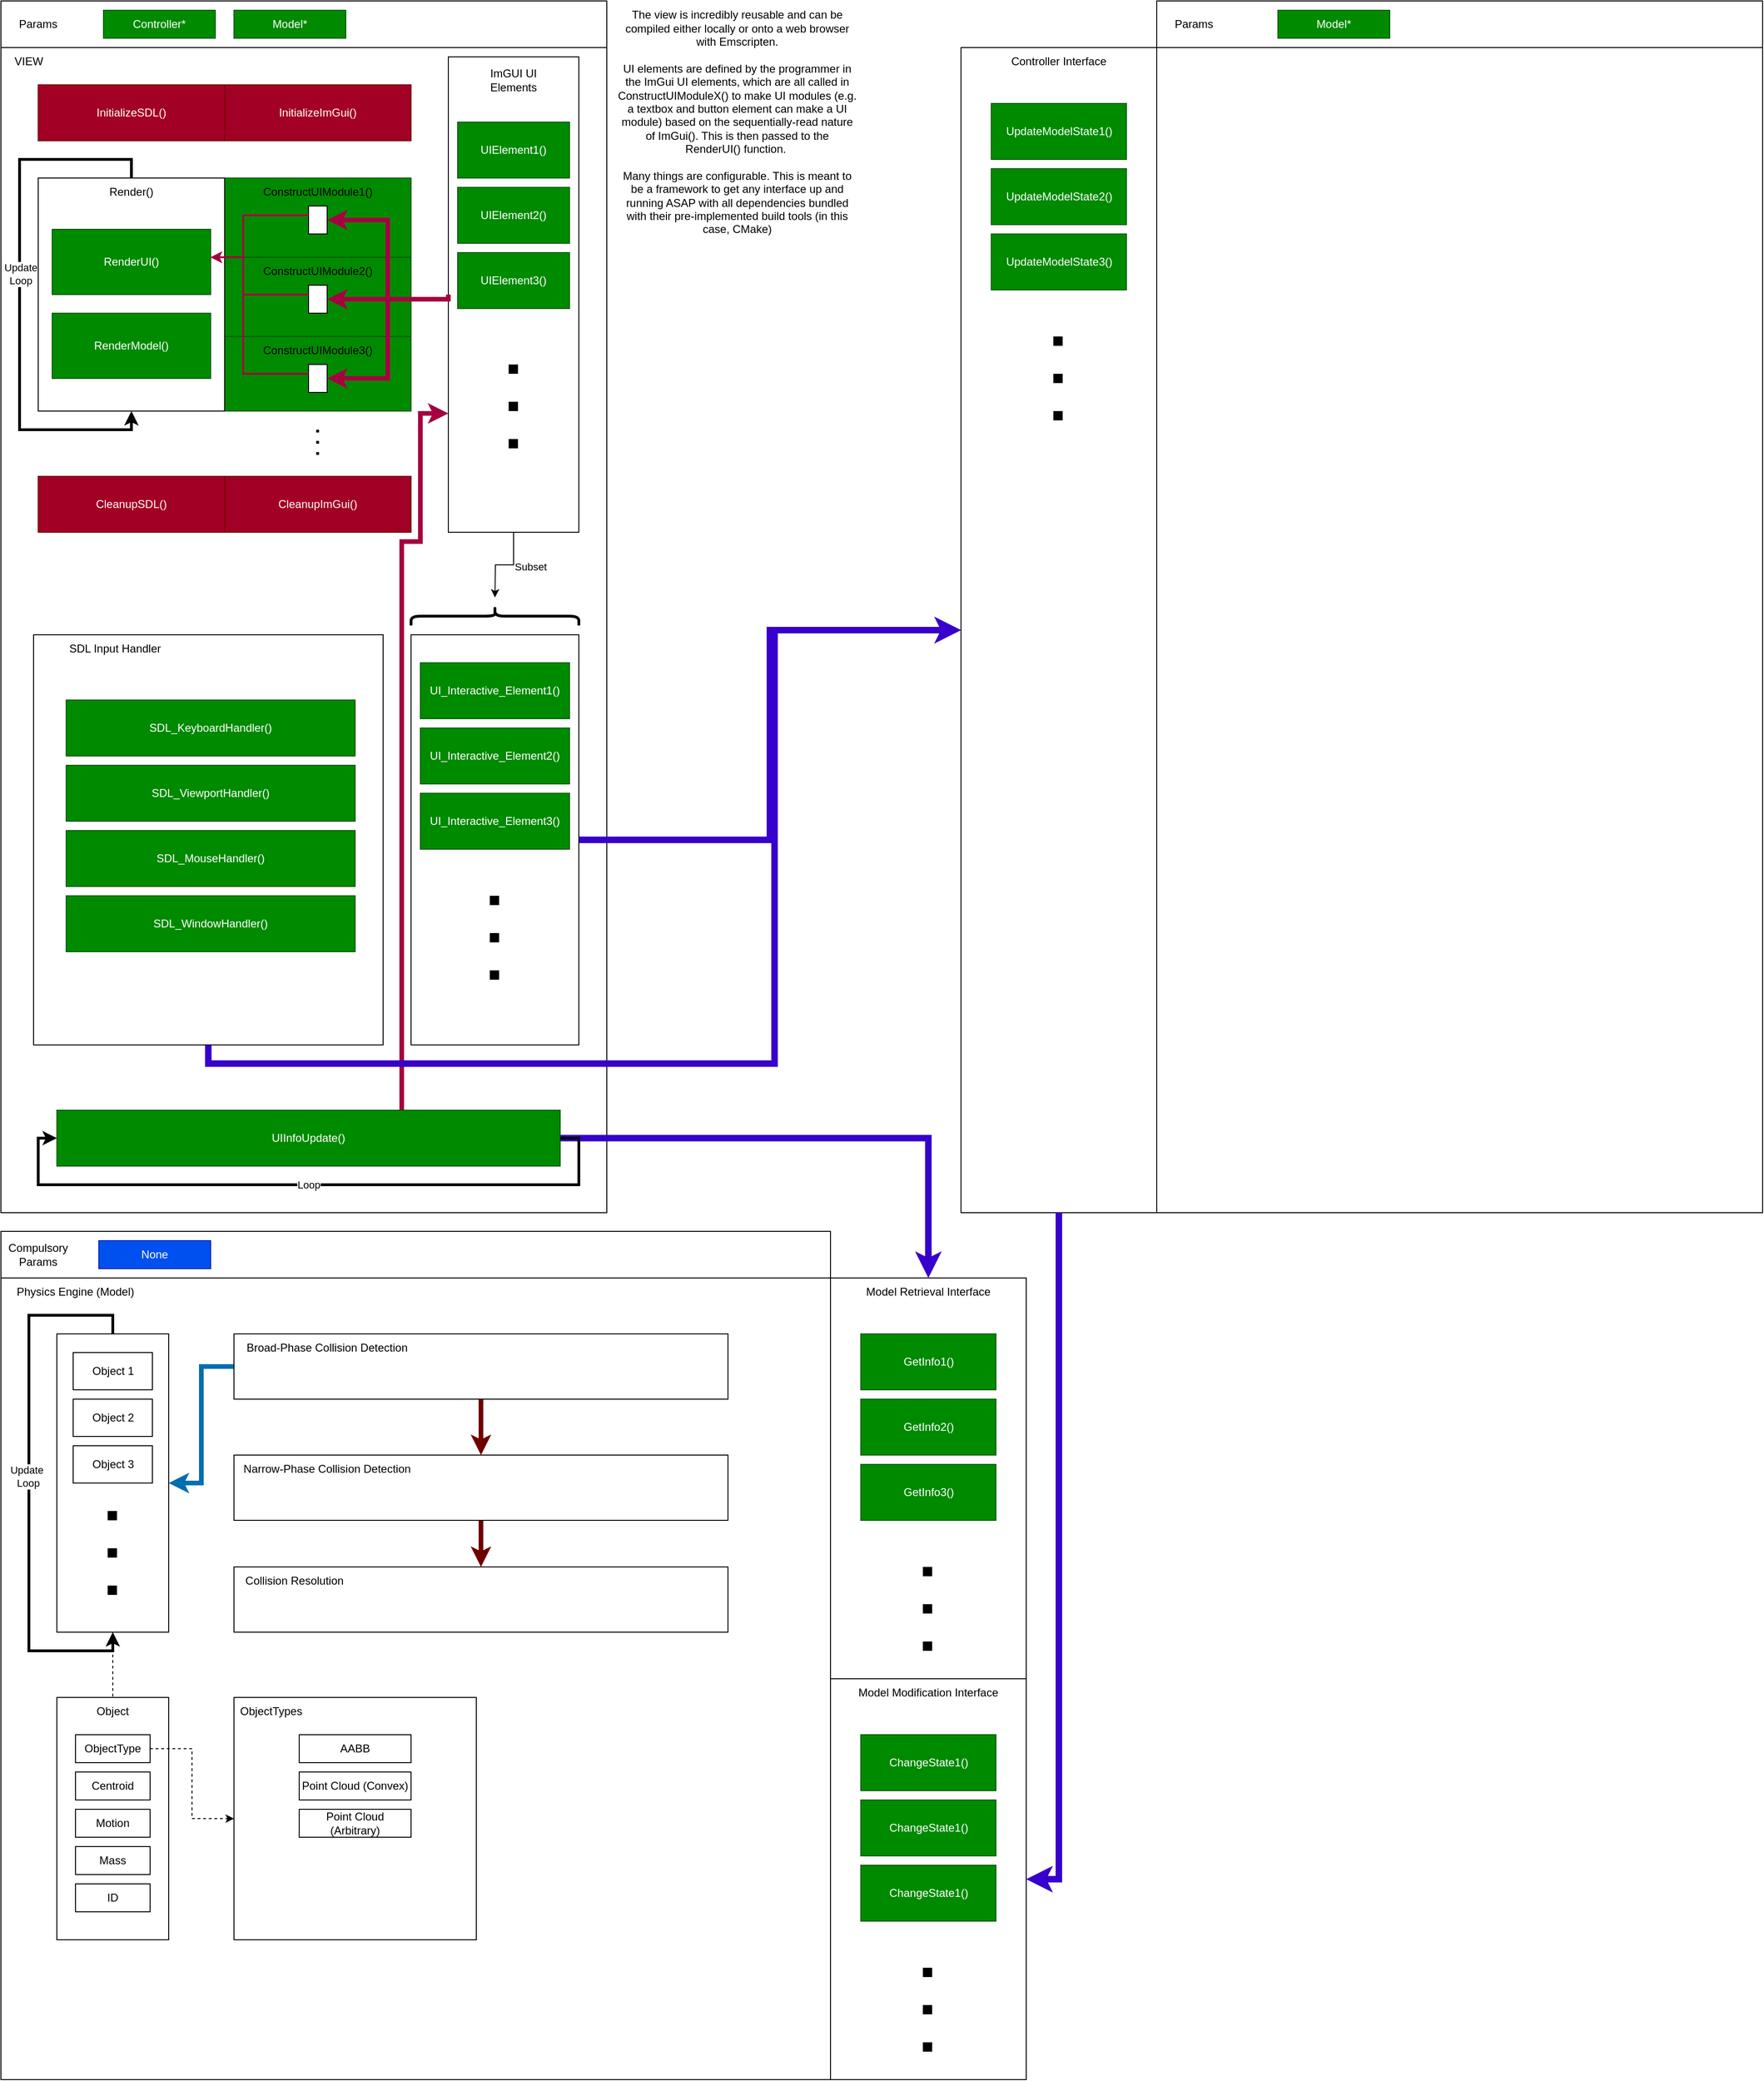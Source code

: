<mxfile version="22.1.2" type="device">
  <diagram name="Page-1" id="G8i8LE4mS__vQXn5z2gx">
    <mxGraphModel dx="2607" dy="1587" grid="1" gridSize="10" guides="1" tooltips="1" connect="1" arrows="1" fold="1" page="1" pageScale="1" pageWidth="4681" pageHeight="3300" math="0" shadow="0">
      <root>
        <mxCell id="0" />
        <mxCell id="1" parent="0" />
        <mxCell id="o1G3f_ZrXJ-Z2UeKWCLR-1" value="" style="rounded=0;whiteSpace=wrap;html=1;" parent="1" vertex="1">
          <mxGeometry y="50" width="650" height="1250" as="geometry" />
        </mxCell>
        <mxCell id="o1G3f_ZrXJ-Z2UeKWCLR-2" value="VIEW" style="text;html=1;strokeColor=none;fillColor=none;align=center;verticalAlign=middle;whiteSpace=wrap;rounded=0;" parent="1" vertex="1">
          <mxGeometry y="50" width="60" height="30" as="geometry" />
        </mxCell>
        <mxCell id="o1G3f_ZrXJ-Z2UeKWCLR-20" value="CleanupSDL()" style="rounded=0;whiteSpace=wrap;html=1;fillColor=#a20025;fontColor=#ffffff;strokeColor=#6F0000;" parent="1" vertex="1">
          <mxGeometry x="40" y="510" width="200" height="60" as="geometry" />
        </mxCell>
        <mxCell id="o1G3f_ZrXJ-Z2UeKWCLR-21" value="CleanupImGui()" style="rounded=0;whiteSpace=wrap;html=1;fillColor=#a20025;fontColor=#ffffff;strokeColor=#6F0000;" parent="1" vertex="1">
          <mxGeometry x="240" y="510" width="200" height="60" as="geometry" />
        </mxCell>
        <mxCell id="o1G3f_ZrXJ-Z2UeKWCLR-10" value="" style="rounded=0;whiteSpace=wrap;html=1;" parent="1" vertex="1">
          <mxGeometry width="650" height="50" as="geometry" />
        </mxCell>
        <mxCell id="o1G3f_ZrXJ-Z2UeKWCLR-11" value="Params" style="text;html=1;strokeColor=none;fillColor=none;align=center;verticalAlign=middle;whiteSpace=wrap;rounded=0;" parent="1" vertex="1">
          <mxGeometry width="80" height="50" as="geometry" />
        </mxCell>
        <mxCell id="o1G3f_ZrXJ-Z2UeKWCLR-13" value="Controller*" style="rounded=0;whiteSpace=wrap;html=1;fillColor=#008a00;fontColor=#ffffff;strokeColor=#005700;" parent="1" vertex="1">
          <mxGeometry x="110" y="10" width="120" height="30" as="geometry" />
        </mxCell>
        <mxCell id="o1G3f_ZrXJ-Z2UeKWCLR-19" value="Model*" style="rounded=0;whiteSpace=wrap;html=1;fillColor=#008a00;fontColor=#ffffff;strokeColor=#005700;" parent="1" vertex="1">
          <mxGeometry x="250" y="10" width="120" height="30" as="geometry" />
        </mxCell>
        <mxCell id="o1G3f_ZrXJ-Z2UeKWCLR-25" value="" style="rounded=0;whiteSpace=wrap;html=1;fillColor=#008a00;fontColor=#ffffff;strokeColor=#005700;" parent="1" vertex="1">
          <mxGeometry x="240" y="190" width="200" height="90" as="geometry" />
        </mxCell>
        <mxCell id="o1G3f_ZrXJ-Z2UeKWCLR-27" value="ConstructUIModule1()" style="text;html=1;strokeColor=none;fillColor=none;align=center;verticalAlign=middle;whiteSpace=wrap;rounded=0;" parent="1" vertex="1">
          <mxGeometry x="240" y="190" width="200" height="30" as="geometry" />
        </mxCell>
        <mxCell id="o1G3f_ZrXJ-Z2UeKWCLR-29" value="" style="rounded=0;whiteSpace=wrap;html=1;" parent="1" vertex="1">
          <mxGeometry x="480" y="60" width="140" height="510" as="geometry" />
        </mxCell>
        <mxCell id="o1G3f_ZrXJ-Z2UeKWCLR-30" value="UIElement1()" style="rounded=0;whiteSpace=wrap;html=1;fillColor=#008a00;fontColor=#ffffff;strokeColor=#005700;" parent="1" vertex="1">
          <mxGeometry x="490" y="130" width="120" height="60" as="geometry" />
        </mxCell>
        <mxCell id="o1G3f_ZrXJ-Z2UeKWCLR-31" value="UIElement2()" style="rounded=0;whiteSpace=wrap;html=1;fillColor=#008a00;fontColor=#ffffff;strokeColor=#005700;" parent="1" vertex="1">
          <mxGeometry x="490" y="200" width="120" height="60" as="geometry" />
        </mxCell>
        <mxCell id="o1G3f_ZrXJ-Z2UeKWCLR-32" value="UIElement3()" style="rounded=0;whiteSpace=wrap;html=1;fillColor=#008a00;fontColor=#ffffff;strokeColor=#005700;" parent="1" vertex="1">
          <mxGeometry x="490" y="270" width="120" height="60" as="geometry" />
        </mxCell>
        <mxCell id="o1G3f_ZrXJ-Z2UeKWCLR-33" value="" style="endArrow=none;dashed=1;html=1;dashPattern=1 3;strokeWidth=10;rounded=0;" parent="1" edge="1">
          <mxGeometry width="50" height="50" relative="1" as="geometry">
            <mxPoint x="549.71" y="390" as="sourcePoint" />
            <mxPoint x="549.71" y="490" as="targetPoint" />
          </mxGeometry>
        </mxCell>
        <mxCell id="o1G3f_ZrXJ-Z2UeKWCLR-34" value="" style="rounded=0;whiteSpace=wrap;html=1;" parent="1" vertex="1">
          <mxGeometry x="330" y="220" width="20" height="30" as="geometry" />
        </mxCell>
        <mxCell id="o1G3f_ZrXJ-Z2UeKWCLR-37" value="ImGUI UI Elements" style="text;html=1;strokeColor=none;fillColor=none;align=center;verticalAlign=middle;whiteSpace=wrap;rounded=0;" parent="1" vertex="1">
          <mxGeometry x="520" y="70" width="60" height="30" as="geometry" />
        </mxCell>
        <mxCell id="o1G3f_ZrXJ-Z2UeKWCLR-41" value="The view is incredibly reusable and can be compiled either locally or onto a web browser with Emscripten. &lt;br&gt;&lt;br&gt;UI elements are defined by the programmer in the ImGui UI elements, which are all called in ConstructUIModuleX() to make UI modules (e.g. a textbox and button element can make a UI module) based on the sequentially-read nature of ImGui(). This is then passed to the RenderUI() function.&amp;nbsp;&lt;br&gt;&lt;br&gt;Many things are configurable. This is meant to be a framework to get any interface up and running ASAP with all dependencies bundled with their pre-implemented build tools (in this case, CMake)" style="text;html=1;strokeColor=none;fillColor=none;align=center;verticalAlign=middle;whiteSpace=wrap;rounded=0;" parent="1" vertex="1">
          <mxGeometry x="660" width="260" height="260" as="geometry" />
        </mxCell>
        <mxCell id="o1G3f_ZrXJ-Z2UeKWCLR-45" value="" style="rounded=0;whiteSpace=wrap;html=1;fillColor=#008a00;fontColor=#ffffff;strokeColor=#005700;" parent="1" vertex="1">
          <mxGeometry x="240" y="275" width="200" height="85" as="geometry" />
        </mxCell>
        <mxCell id="o1G3f_ZrXJ-Z2UeKWCLR-46" value="ConstructUIModule2()" style="text;html=1;strokeColor=none;fillColor=none;align=center;verticalAlign=middle;whiteSpace=wrap;rounded=0;" parent="1" vertex="1">
          <mxGeometry x="240" y="275" width="200" height="30" as="geometry" />
        </mxCell>
        <mxCell id="o1G3f_ZrXJ-Z2UeKWCLR-47" value="" style="rounded=0;whiteSpace=wrap;html=1;" parent="1" vertex="1">
          <mxGeometry x="330" y="305" width="20" height="30" as="geometry" />
        </mxCell>
        <mxCell id="o1G3f_ZrXJ-Z2UeKWCLR-48" value="" style="rounded=0;whiteSpace=wrap;html=1;fillColor=#008a00;fontColor=#ffffff;strokeColor=#005700;" parent="1" vertex="1">
          <mxGeometry x="240" y="360" width="200" height="80" as="geometry" />
        </mxCell>
        <mxCell id="o1G3f_ZrXJ-Z2UeKWCLR-49" value="ConstructUIModule3()" style="text;html=1;strokeColor=none;fillColor=none;align=center;verticalAlign=middle;whiteSpace=wrap;rounded=0;" parent="1" vertex="1">
          <mxGeometry x="240" y="360" width="200" height="30" as="geometry" />
        </mxCell>
        <mxCell id="o1G3f_ZrXJ-Z2UeKWCLR-50" value="" style="rounded=0;whiteSpace=wrap;html=1;" parent="1" vertex="1">
          <mxGeometry x="330" y="390" width="20" height="30" as="geometry" />
        </mxCell>
        <mxCell id="o1G3f_ZrXJ-Z2UeKWCLR-51" value="" style="endArrow=none;dashed=1;html=1;dashPattern=1 3;strokeWidth=3;rounded=0;" parent="1" edge="1">
          <mxGeometry width="50" height="50" relative="1" as="geometry">
            <mxPoint x="339.76" y="460" as="sourcePoint" />
            <mxPoint x="339.76" y="490" as="targetPoint" />
          </mxGeometry>
        </mxCell>
        <mxCell id="o1G3f_ZrXJ-Z2UeKWCLR-58" style="edgeStyle=orthogonalEdgeStyle;rounded=0;orthogonalLoop=1;jettySize=auto;html=1;exitX=0;exitY=0.5;exitDx=0;exitDy=0;entryX=1;entryY=0.5;entryDx=0;entryDy=0;fillColor=#d80073;strokeColor=#A50040;strokeWidth=5;" parent="1" source="o1G3f_ZrXJ-Z2UeKWCLR-29" target="o1G3f_ZrXJ-Z2UeKWCLR-47" edge="1">
          <mxGeometry relative="1" as="geometry">
            <Array as="points">
              <mxPoint x="480" y="320" />
            </Array>
          </mxGeometry>
        </mxCell>
        <mxCell id="o1G3f_ZrXJ-Z2UeKWCLR-59" style="edgeStyle=orthogonalEdgeStyle;rounded=0;orthogonalLoop=1;jettySize=auto;html=1;entryX=1;entryY=0.5;entryDx=0;entryDy=0;fillColor=#d80073;strokeColor=#A50040;strokeWidth=5;" parent="1" target="o1G3f_ZrXJ-Z2UeKWCLR-50" edge="1">
          <mxGeometry relative="1" as="geometry">
            <mxPoint x="480" y="320" as="sourcePoint" />
            <Array as="points">
              <mxPoint x="480" y="320" />
              <mxPoint x="415" y="320" />
              <mxPoint x="415" y="405" />
            </Array>
          </mxGeometry>
        </mxCell>
        <mxCell id="o1G3f_ZrXJ-Z2UeKWCLR-57" style="edgeStyle=orthogonalEdgeStyle;rounded=0;orthogonalLoop=1;jettySize=auto;html=1;entryX=1;entryY=0.5;entryDx=0;entryDy=0;fillColor=#d80073;strokeColor=#A50040;strokeWidth=5;" parent="1" target="o1G3f_ZrXJ-Z2UeKWCLR-34" edge="1">
          <mxGeometry relative="1" as="geometry">
            <mxPoint x="480" y="320" as="sourcePoint" />
            <Array as="points">
              <mxPoint x="480" y="320" />
              <mxPoint x="415" y="320" />
              <mxPoint x="415" y="235" />
            </Array>
          </mxGeometry>
        </mxCell>
        <mxCell id="o1G3f_ZrXJ-Z2UeKWCLR-6" value="InitializeSDL()" style="rounded=0;whiteSpace=wrap;html=1;fillColor=#a20025;fontColor=#ffffff;strokeColor=#6F0000;" parent="1" vertex="1">
          <mxGeometry x="40" y="90" width="200" height="60" as="geometry" />
        </mxCell>
        <mxCell id="o1G3f_ZrXJ-Z2UeKWCLR-8" value="InitializeImGui()" style="rounded=0;whiteSpace=wrap;html=1;fillColor=#a20025;fontColor=#ffffff;strokeColor=#6F0000;" parent="1" vertex="1">
          <mxGeometry x="240" y="90" width="200" height="60" as="geometry" />
        </mxCell>
        <mxCell id="o1G3f_ZrXJ-Z2UeKWCLR-3" value="" style="rounded=0;whiteSpace=wrap;html=1;" parent="1" vertex="1">
          <mxGeometry x="40" y="190" width="200" height="250" as="geometry" />
        </mxCell>
        <mxCell id="o1G3f_ZrXJ-Z2UeKWCLR-4" value="RenderUI()" style="rounded=0;whiteSpace=wrap;html=1;fillColor=#008a00;fontColor=#ffffff;strokeColor=#005700;" parent="1" vertex="1">
          <mxGeometry x="55" y="245" width="170" height="70" as="geometry" />
        </mxCell>
        <mxCell id="o1G3f_ZrXJ-Z2UeKWCLR-136" style="edgeStyle=orthogonalEdgeStyle;rounded=0;orthogonalLoop=1;jettySize=auto;html=1;exitX=0.5;exitY=0;exitDx=0;exitDy=0;entryX=0.5;entryY=1;entryDx=0;entryDy=0;strokeWidth=3;" parent="1" source="o1G3f_ZrXJ-Z2UeKWCLR-5" target="o1G3f_ZrXJ-Z2UeKWCLR-3" edge="1">
          <mxGeometry relative="1" as="geometry">
            <Array as="points">
              <mxPoint x="140" y="170" />
              <mxPoint x="20" y="170" />
              <mxPoint x="20" y="460" />
              <mxPoint x="140" y="460" />
            </Array>
          </mxGeometry>
        </mxCell>
        <mxCell id="o1G3f_ZrXJ-Z2UeKWCLR-137" value="Update&lt;br&gt;Loop" style="edgeLabel;html=1;align=center;verticalAlign=middle;resizable=0;points=[];" parent="o1G3f_ZrXJ-Z2UeKWCLR-136" vertex="1" connectable="0">
          <mxGeometry x="-0.078" y="1" relative="1" as="geometry">
            <mxPoint as="offset" />
          </mxGeometry>
        </mxCell>
        <mxCell id="o1G3f_ZrXJ-Z2UeKWCLR-5" value="Render()" style="text;html=1;strokeColor=none;fillColor=none;align=center;verticalAlign=middle;whiteSpace=wrap;rounded=0;" parent="1" vertex="1">
          <mxGeometry x="125" y="190" width="30" height="30" as="geometry" />
        </mxCell>
        <mxCell id="o1G3f_ZrXJ-Z2UeKWCLR-9" value="RenderModel()" style="rounded=0;whiteSpace=wrap;html=1;fillColor=#008a00;fontColor=#ffffff;strokeColor=#005700;" parent="1" vertex="1">
          <mxGeometry x="55" y="335" width="170" height="70" as="geometry" />
        </mxCell>
        <mxCell id="o1G3f_ZrXJ-Z2UeKWCLR-88" style="edgeStyle=orthogonalEdgeStyle;rounded=0;orthogonalLoop=1;jettySize=auto;html=1;exitX=1;exitY=0.5;exitDx=0;exitDy=0;entryX=0;entryY=0.5;entryDx=0;entryDy=0;strokeWidth=7;fillColor=#6a00ff;strokeColor=#3700CC;" parent="1" source="o1G3f_ZrXJ-Z2UeKWCLR-68" target="o1G3f_ZrXJ-Z2UeKWCLR-85" edge="1">
          <mxGeometry relative="1" as="geometry" />
        </mxCell>
        <mxCell id="o1G3f_ZrXJ-Z2UeKWCLR-68" value="" style="rounded=0;whiteSpace=wrap;html=1;" parent="1" vertex="1">
          <mxGeometry x="440" y="680" width="180" height="440" as="geometry" />
        </mxCell>
        <mxCell id="o1G3f_ZrXJ-Z2UeKWCLR-72" value="" style="group" parent="1" vertex="1" connectable="0">
          <mxGeometry x="440" y="640" width="180" height="30" as="geometry" />
        </mxCell>
        <mxCell id="o1G3f_ZrXJ-Z2UeKWCLR-69" value="" style="shape=curlyBracket;whiteSpace=wrap;html=1;rounded=1;labelPosition=left;verticalLabelPosition=middle;align=right;verticalAlign=middle;direction=south;strokeWidth=3;" parent="o1G3f_ZrXJ-Z2UeKWCLR-72" vertex="1">
          <mxGeometry y="10" width="180" height="20" as="geometry" />
        </mxCell>
        <mxCell id="o1G3f_ZrXJ-Z2UeKWCLR-71" style="edgeStyle=orthogonalEdgeStyle;rounded=0;orthogonalLoop=1;jettySize=auto;html=1;exitX=0.5;exitY=1;exitDx=0;exitDy=0;" parent="o1G3f_ZrXJ-Z2UeKWCLR-72" source="o1G3f_ZrXJ-Z2UeKWCLR-29" edge="1">
          <mxGeometry relative="1" as="geometry">
            <mxPoint x="90" as="targetPoint" />
          </mxGeometry>
        </mxCell>
        <mxCell id="o1G3f_ZrXJ-Z2UeKWCLR-75" value="Subset" style="edgeLabel;html=1;align=center;verticalAlign=middle;resizable=0;points=[];" parent="o1G3f_ZrXJ-Z2UeKWCLR-71" vertex="1" connectable="0">
          <mxGeometry x="0.254" y="1" relative="1" as="geometry">
            <mxPoint x="36" as="offset" />
          </mxGeometry>
        </mxCell>
        <mxCell id="o1G3f_ZrXJ-Z2UeKWCLR-76" value="UI_Interactive_Element1()" style="rounded=0;whiteSpace=wrap;html=1;fillColor=#008a00;fontColor=#ffffff;strokeColor=#005700;" parent="1" vertex="1">
          <mxGeometry x="450" y="710" width="160" height="60" as="geometry" />
        </mxCell>
        <mxCell id="o1G3f_ZrXJ-Z2UeKWCLR-79" value="UI_Interactive_Element2()" style="rounded=0;whiteSpace=wrap;html=1;fillColor=#008a00;fontColor=#ffffff;strokeColor=#005700;" parent="1" vertex="1">
          <mxGeometry x="450" y="780" width="160" height="60" as="geometry" />
        </mxCell>
        <mxCell id="o1G3f_ZrXJ-Z2UeKWCLR-80" value="UI_Interactive_Element3()" style="rounded=0;whiteSpace=wrap;html=1;fillColor=#008a00;fontColor=#ffffff;strokeColor=#005700;" parent="1" vertex="1">
          <mxGeometry x="450" y="850" width="160" height="60" as="geometry" />
        </mxCell>
        <mxCell id="o1G3f_ZrXJ-Z2UeKWCLR-81" value="" style="endArrow=none;dashed=1;html=1;dashPattern=1 3;strokeWidth=10;rounded=0;" parent="1" edge="1">
          <mxGeometry width="50" height="50" relative="1" as="geometry">
            <mxPoint x="529.47" y="960" as="sourcePoint" />
            <mxPoint x="529.47" y="1060" as="targetPoint" />
          </mxGeometry>
        </mxCell>
        <mxCell id="o1G3f_ZrXJ-Z2UeKWCLR-83" value="" style="rounded=0;whiteSpace=wrap;html=1;" parent="1" vertex="1">
          <mxGeometry x="1240" y="50" width="650" height="1250" as="geometry" />
        </mxCell>
        <mxCell id="o1G3f_ZrXJ-Z2UeKWCLR-84" value="" style="rounded=0;whiteSpace=wrap;html=1;" parent="1" vertex="1">
          <mxGeometry x="1240" width="650" height="50" as="geometry" />
        </mxCell>
        <mxCell id="o1G3f_ZrXJ-Z2UeKWCLR-87" value="" style="group" parent="1" vertex="1" connectable="0">
          <mxGeometry x="1030" y="50" width="210" height="1250" as="geometry" />
        </mxCell>
        <mxCell id="o1G3f_ZrXJ-Z2UeKWCLR-85" value="" style="rounded=0;whiteSpace=wrap;html=1;" parent="o1G3f_ZrXJ-Z2UeKWCLR-87" vertex="1">
          <mxGeometry width="210" height="1250" as="geometry" />
        </mxCell>
        <mxCell id="o1G3f_ZrXJ-Z2UeKWCLR-86" value="Controller Interface" style="text;html=1;strokeColor=none;fillColor=none;align=center;verticalAlign=middle;whiteSpace=wrap;rounded=0;" parent="o1G3f_ZrXJ-Z2UeKWCLR-87" vertex="1">
          <mxGeometry width="210" height="30" as="geometry" />
        </mxCell>
        <mxCell id="o1G3f_ZrXJ-Z2UeKWCLR-91" value="UpdateModelState1()" style="rounded=0;whiteSpace=wrap;html=1;fillColor=#008a00;fontColor=#ffffff;strokeColor=#005700;" parent="o1G3f_ZrXJ-Z2UeKWCLR-87" vertex="1">
          <mxGeometry x="32.5" y="60" width="145" height="60" as="geometry" />
        </mxCell>
        <mxCell id="o1G3f_ZrXJ-Z2UeKWCLR-98" value="UpdateModelState2()" style="rounded=0;whiteSpace=wrap;html=1;fillColor=#008a00;fontColor=#ffffff;strokeColor=#005700;" parent="o1G3f_ZrXJ-Z2UeKWCLR-87" vertex="1">
          <mxGeometry x="32.5" y="130" width="145" height="60" as="geometry" />
        </mxCell>
        <mxCell id="o1G3f_ZrXJ-Z2UeKWCLR-99" value="UpdateModelState3()" style="rounded=0;whiteSpace=wrap;html=1;fillColor=#008a00;fontColor=#ffffff;strokeColor=#005700;" parent="o1G3f_ZrXJ-Z2UeKWCLR-87" vertex="1">
          <mxGeometry x="32.5" y="200" width="145" height="60" as="geometry" />
        </mxCell>
        <mxCell id="o1G3f_ZrXJ-Z2UeKWCLR-102" value="" style="endArrow=none;dashed=1;html=1;dashPattern=1 3;strokeWidth=10;rounded=0;" parent="o1G3f_ZrXJ-Z2UeKWCLR-87" edge="1">
          <mxGeometry width="50" height="50" relative="1" as="geometry">
            <mxPoint x="104.09" y="310" as="sourcePoint" />
            <mxPoint x="104.09" y="410" as="targetPoint" />
          </mxGeometry>
        </mxCell>
        <mxCell id="o1G3f_ZrXJ-Z2UeKWCLR-89" value="Params" style="text;html=1;strokeColor=none;fillColor=none;align=center;verticalAlign=middle;whiteSpace=wrap;rounded=0;" parent="1" vertex="1">
          <mxGeometry x="1240" width="80" height="50" as="geometry" />
        </mxCell>
        <mxCell id="o1G3f_ZrXJ-Z2UeKWCLR-90" value="Model*" style="rounded=0;whiteSpace=wrap;html=1;fillColor=#008a00;fontColor=#ffffff;strokeColor=#005700;" parent="1" vertex="1">
          <mxGeometry x="1370" y="10" width="120" height="30" as="geometry" />
        </mxCell>
        <mxCell id="o1G3f_ZrXJ-Z2UeKWCLR-103" value="" style="rounded=0;whiteSpace=wrap;html=1;" parent="1" vertex="1">
          <mxGeometry y="1370" width="890" height="860" as="geometry" />
        </mxCell>
        <mxCell id="o1G3f_ZrXJ-Z2UeKWCLR-105" value="" style="rounded=0;whiteSpace=wrap;html=1;" parent="1" vertex="1">
          <mxGeometry y="1320" width="890" height="50" as="geometry" />
        </mxCell>
        <mxCell id="o1G3f_ZrXJ-Z2UeKWCLR-118" value="Physics Engine (Model)" style="text;html=1;strokeColor=none;fillColor=none;align=center;verticalAlign=middle;whiteSpace=wrap;rounded=0;" parent="1" vertex="1">
          <mxGeometry y="1370" width="160" height="30" as="geometry" />
        </mxCell>
        <mxCell id="o1G3f_ZrXJ-Z2UeKWCLR-120" value="Compulsory Params" style="text;html=1;strokeColor=none;fillColor=none;align=center;verticalAlign=middle;whiteSpace=wrap;rounded=0;" parent="1" vertex="1">
          <mxGeometry y="1320" width="80" height="50" as="geometry" />
        </mxCell>
        <mxCell id="o1G3f_ZrXJ-Z2UeKWCLR-121" value="None" style="rounded=0;whiteSpace=wrap;html=1;fillColor=#0050ef;fontColor=#ffffff;strokeColor=#001DBC;" parent="1" vertex="1">
          <mxGeometry x="105" y="1330" width="120" height="30" as="geometry" />
        </mxCell>
        <mxCell id="o1G3f_ZrXJ-Z2UeKWCLR-122" style="edgeStyle=orthogonalEdgeStyle;rounded=0;orthogonalLoop=1;jettySize=auto;html=1;exitX=0.5;exitY=1;exitDx=0;exitDy=0;entryX=1;entryY=0.5;entryDx=0;entryDy=0;strokeWidth=7;fillColor=#6a00ff;strokeColor=#3700CC;" parent="1" source="o1G3f_ZrXJ-Z2UeKWCLR-85" target="o1G3f_ZrXJ-Z2UeKWCLR-107" edge="1">
          <mxGeometry relative="1" as="geometry" />
        </mxCell>
        <mxCell id="o1G3f_ZrXJ-Z2UeKWCLR-139" style="edgeStyle=orthogonalEdgeStyle;rounded=0;orthogonalLoop=1;jettySize=auto;html=1;entryX=0;entryY=0.75;entryDx=0;entryDy=0;strokeWidth=5;fillColor=#d80073;strokeColor=#A50040;" parent="1" source="o1G3f_ZrXJ-Z2UeKWCLR-132" target="o1G3f_ZrXJ-Z2UeKWCLR-29" edge="1">
          <mxGeometry relative="1" as="geometry">
            <Array as="points">
              <mxPoint x="430" y="580" />
              <mxPoint x="450" y="580" />
              <mxPoint x="450" y="443" />
            </Array>
          </mxGeometry>
        </mxCell>
        <mxCell id="o1G3f_ZrXJ-Z2UeKWCLR-143" style="edgeStyle=orthogonalEdgeStyle;rounded=0;orthogonalLoop=1;jettySize=auto;html=1;exitX=1;exitY=0.5;exitDx=0;exitDy=0;entryX=0.5;entryY=0;entryDx=0;entryDy=0;strokeWidth=7;fillColor=#6a00ff;strokeColor=#3700CC;" parent="1" source="o1G3f_ZrXJ-Z2UeKWCLR-132" target="o1G3f_ZrXJ-Z2UeKWCLR-124" edge="1">
          <mxGeometry relative="1" as="geometry">
            <Array as="points">
              <mxPoint x="995" y="1220" />
            </Array>
          </mxGeometry>
        </mxCell>
        <mxCell id="o1G3f_ZrXJ-Z2UeKWCLR-132" value="UIInfoUpdate()" style="rounded=0;whiteSpace=wrap;html=1;fillColor=#008a00;fontColor=#ffffff;strokeColor=#005700;" parent="1" vertex="1">
          <mxGeometry x="60" y="1190" width="540" height="60" as="geometry" />
        </mxCell>
        <mxCell id="o1G3f_ZrXJ-Z2UeKWCLR-134" style="edgeStyle=orthogonalEdgeStyle;rounded=0;orthogonalLoop=1;jettySize=auto;html=1;exitX=1;exitY=0.5;exitDx=0;exitDy=0;entryX=0;entryY=0.5;entryDx=0;entryDy=0;strokeWidth=3;" parent="1" source="o1G3f_ZrXJ-Z2UeKWCLR-132" target="o1G3f_ZrXJ-Z2UeKWCLR-132" edge="1">
          <mxGeometry relative="1" as="geometry">
            <Array as="points">
              <mxPoint x="620" y="1220" />
              <mxPoint x="620" y="1270" />
              <mxPoint x="40" y="1270" />
              <mxPoint x="40" y="1220" />
            </Array>
          </mxGeometry>
        </mxCell>
        <mxCell id="o1G3f_ZrXJ-Z2UeKWCLR-135" value="Loop" style="edgeLabel;html=1;align=center;verticalAlign=middle;resizable=0;points=[];" parent="o1G3f_ZrXJ-Z2UeKWCLR-134" vertex="1" connectable="0">
          <mxGeometry x="0.002" relative="1" as="geometry">
            <mxPoint as="offset" />
          </mxGeometry>
        </mxCell>
        <mxCell id="o1G3f_ZrXJ-Z2UeKWCLR-141" value="" style="group" parent="1" vertex="1" connectable="0">
          <mxGeometry x="890" y="1370" width="210" height="430" as="geometry" />
        </mxCell>
        <mxCell id="o1G3f_ZrXJ-Z2UeKWCLR-123" value="" style="rounded=0;whiteSpace=wrap;html=1;" parent="o1G3f_ZrXJ-Z2UeKWCLR-141" vertex="1">
          <mxGeometry width="210" height="430" as="geometry" />
        </mxCell>
        <mxCell id="o1G3f_ZrXJ-Z2UeKWCLR-124" value="Model Retrieval Interface" style="text;html=1;strokeColor=none;fillColor=none;align=center;verticalAlign=middle;whiteSpace=wrap;rounded=0;" parent="o1G3f_ZrXJ-Z2UeKWCLR-141" vertex="1">
          <mxGeometry width="210" height="30" as="geometry" />
        </mxCell>
        <mxCell id="o1G3f_ZrXJ-Z2UeKWCLR-128" value="GetInfo1()" style="rounded=0;whiteSpace=wrap;html=1;fillColor=#008a00;fontColor=#ffffff;strokeColor=#005700;" parent="o1G3f_ZrXJ-Z2UeKWCLR-141" vertex="1">
          <mxGeometry x="32.5" y="60" width="145" height="60" as="geometry" />
        </mxCell>
        <mxCell id="o1G3f_ZrXJ-Z2UeKWCLR-129" value="" style="endArrow=none;dashed=1;html=1;dashPattern=1 3;strokeWidth=10;rounded=0;" parent="o1G3f_ZrXJ-Z2UeKWCLR-141" edge="1">
          <mxGeometry width="50" height="50" relative="1" as="geometry">
            <mxPoint x="104.09" y="310" as="sourcePoint" />
            <mxPoint x="104.09" y="410" as="targetPoint" />
          </mxGeometry>
        </mxCell>
        <mxCell id="o1G3f_ZrXJ-Z2UeKWCLR-130" value="GetInfo2()" style="rounded=0;whiteSpace=wrap;html=1;fillColor=#008a00;fontColor=#ffffff;strokeColor=#005700;" parent="o1G3f_ZrXJ-Z2UeKWCLR-141" vertex="1">
          <mxGeometry x="32.5" y="130" width="145" height="60" as="geometry" />
        </mxCell>
        <mxCell id="o1G3f_ZrXJ-Z2UeKWCLR-131" value="GetInfo3()" style="rounded=0;whiteSpace=wrap;html=1;fillColor=#008a00;fontColor=#ffffff;strokeColor=#005700;" parent="o1G3f_ZrXJ-Z2UeKWCLR-141" vertex="1">
          <mxGeometry x="32.5" y="200" width="145" height="60" as="geometry" />
        </mxCell>
        <mxCell id="o1G3f_ZrXJ-Z2UeKWCLR-142" value="" style="group" parent="1" vertex="1" connectable="0">
          <mxGeometry x="890" y="1800" width="210" height="430" as="geometry" />
        </mxCell>
        <mxCell id="o1G3f_ZrXJ-Z2UeKWCLR-107" value="" style="rounded=0;whiteSpace=wrap;html=1;" parent="o1G3f_ZrXJ-Z2UeKWCLR-142" vertex="1">
          <mxGeometry width="210" height="430" as="geometry" />
        </mxCell>
        <mxCell id="o1G3f_ZrXJ-Z2UeKWCLR-108" value="Model Modification Interface" style="text;html=1;strokeColor=none;fillColor=none;align=center;verticalAlign=middle;whiteSpace=wrap;rounded=0;" parent="o1G3f_ZrXJ-Z2UeKWCLR-142" vertex="1">
          <mxGeometry width="210" height="30" as="geometry" />
        </mxCell>
        <mxCell id="o1G3f_ZrXJ-Z2UeKWCLR-109" value="ChangeState1()" style="rounded=0;whiteSpace=wrap;html=1;fillColor=#008a00;fontColor=#ffffff;strokeColor=#005700;" parent="o1G3f_ZrXJ-Z2UeKWCLR-142" vertex="1">
          <mxGeometry x="32.5" y="60" width="145" height="60" as="geometry" />
        </mxCell>
        <mxCell id="o1G3f_ZrXJ-Z2UeKWCLR-112" value="" style="endArrow=none;dashed=1;html=1;dashPattern=1 3;strokeWidth=10;rounded=0;" parent="o1G3f_ZrXJ-Z2UeKWCLR-142" edge="1">
          <mxGeometry width="50" height="50" relative="1" as="geometry">
            <mxPoint x="104.09" y="310" as="sourcePoint" />
            <mxPoint x="104.09" y="410" as="targetPoint" />
          </mxGeometry>
        </mxCell>
        <mxCell id="o1G3f_ZrXJ-Z2UeKWCLR-114" value="ChangeState1()" style="rounded=0;whiteSpace=wrap;html=1;fillColor=#008a00;fontColor=#ffffff;strokeColor=#005700;" parent="o1G3f_ZrXJ-Z2UeKWCLR-142" vertex="1">
          <mxGeometry x="32.5" y="130" width="145" height="60" as="geometry" />
        </mxCell>
        <mxCell id="o1G3f_ZrXJ-Z2UeKWCLR-115" value="ChangeState1()" style="rounded=0;whiteSpace=wrap;html=1;fillColor=#008a00;fontColor=#ffffff;strokeColor=#005700;" parent="o1G3f_ZrXJ-Z2UeKWCLR-142" vertex="1">
          <mxGeometry x="32.5" y="200" width="145" height="60" as="geometry" />
        </mxCell>
        <mxCell id="o1G3f_ZrXJ-Z2UeKWCLR-154" style="edgeStyle=orthogonalEdgeStyle;rounded=0;orthogonalLoop=1;jettySize=auto;html=1;exitX=0;exitY=0.5;exitDx=0;exitDy=0;entryX=1;entryY=0.5;entryDx=0;entryDy=0;fillColor=#1ba1e2;strokeColor=#006EAF;strokeWidth=5;" parent="1" source="o1G3f_ZrXJ-Z2UeKWCLR-152" target="o1G3f_ZrXJ-Z2UeKWCLR-146" edge="1">
          <mxGeometry relative="1" as="geometry" />
        </mxCell>
        <mxCell id="o1G3f_ZrXJ-Z2UeKWCLR-156" style="edgeStyle=orthogonalEdgeStyle;rounded=0;orthogonalLoop=1;jettySize=auto;html=1;entryX=0.5;entryY=0;entryDx=0;entryDy=0;fillColor=#a20025;strokeColor=#6F0000;strokeWidth=5;" parent="1" source="o1G3f_ZrXJ-Z2UeKWCLR-152" target="o1G3f_ZrXJ-Z2UeKWCLR-155" edge="1">
          <mxGeometry relative="1" as="geometry" />
        </mxCell>
        <mxCell id="o1G3f_ZrXJ-Z2UeKWCLR-152" value="" style="rounded=0;whiteSpace=wrap;html=1;" parent="1" vertex="1">
          <mxGeometry x="250" y="1430" width="530" height="70" as="geometry" />
        </mxCell>
        <mxCell id="o1G3f_ZrXJ-Z2UeKWCLR-153" value="Broad-Phase Collision Detection" style="text;html=1;strokeColor=none;fillColor=none;align=center;verticalAlign=middle;whiteSpace=wrap;rounded=0;" parent="1" vertex="1">
          <mxGeometry x="250" y="1430" width="200" height="30" as="geometry" />
        </mxCell>
        <mxCell id="o1G3f_ZrXJ-Z2UeKWCLR-179" style="edgeStyle=orthogonalEdgeStyle;rounded=0;orthogonalLoop=1;jettySize=auto;html=1;entryX=0.5;entryY=0;entryDx=0;entryDy=0;strokeWidth=5;fillColor=#a20025;strokeColor=#6F0000;" parent="1" source="o1G3f_ZrXJ-Z2UeKWCLR-155" target="o1G3f_ZrXJ-Z2UeKWCLR-177" edge="1">
          <mxGeometry relative="1" as="geometry" />
        </mxCell>
        <mxCell id="o1G3f_ZrXJ-Z2UeKWCLR-155" value="" style="rounded=0;whiteSpace=wrap;html=1;" parent="1" vertex="1">
          <mxGeometry x="250" y="1560" width="530" height="70" as="geometry" />
        </mxCell>
        <mxCell id="o1G3f_ZrXJ-Z2UeKWCLR-157" value="Narrow-Phase Collision Detection" style="text;html=1;strokeColor=none;fillColor=none;align=center;verticalAlign=middle;whiteSpace=wrap;rounded=0;" parent="1" vertex="1">
          <mxGeometry x="250" y="1560" width="200" height="30" as="geometry" />
        </mxCell>
        <mxCell id="o1G3f_ZrXJ-Z2UeKWCLR-161" value="" style="group" parent="1" vertex="1" connectable="0">
          <mxGeometry x="60" y="1430" width="120" height="320" as="geometry" />
        </mxCell>
        <mxCell id="o1G3f_ZrXJ-Z2UeKWCLR-146" value="" style="rounded=0;whiteSpace=wrap;html=1;" parent="o1G3f_ZrXJ-Z2UeKWCLR-161" vertex="1">
          <mxGeometry width="120" height="320" as="geometry" />
        </mxCell>
        <mxCell id="o1G3f_ZrXJ-Z2UeKWCLR-147" value="Object 1" style="rounded=0;whiteSpace=wrap;html=1;" parent="o1G3f_ZrXJ-Z2UeKWCLR-161" vertex="1">
          <mxGeometry x="17.5" y="20" width="85" height="40" as="geometry" />
        </mxCell>
        <mxCell id="o1G3f_ZrXJ-Z2UeKWCLR-148" value="Object 2" style="rounded=0;whiteSpace=wrap;html=1;" parent="o1G3f_ZrXJ-Z2UeKWCLR-161" vertex="1">
          <mxGeometry x="17.5" y="70" width="85" height="40" as="geometry" />
        </mxCell>
        <mxCell id="o1G3f_ZrXJ-Z2UeKWCLR-149" value="Object 3" style="rounded=0;whiteSpace=wrap;html=1;" parent="o1G3f_ZrXJ-Z2UeKWCLR-161" vertex="1">
          <mxGeometry x="17.5" y="120" width="85" height="40" as="geometry" />
        </mxCell>
        <mxCell id="o1G3f_ZrXJ-Z2UeKWCLR-150" value="" style="endArrow=none;dashed=1;html=1;dashPattern=1 3;strokeWidth=10;rounded=0;" parent="o1G3f_ZrXJ-Z2UeKWCLR-161" edge="1">
          <mxGeometry width="50" height="50" relative="1" as="geometry">
            <mxPoint x="59.52" y="190" as="sourcePoint" />
            <mxPoint x="59.52" y="290" as="targetPoint" />
          </mxGeometry>
        </mxCell>
        <mxCell id="o1G3f_ZrXJ-Z2UeKWCLR-162" style="edgeStyle=orthogonalEdgeStyle;rounded=0;orthogonalLoop=1;jettySize=auto;html=1;exitX=0.5;exitY=0;exitDx=0;exitDy=0;entryX=0.5;entryY=1;entryDx=0;entryDy=0;strokeWidth=3;" parent="o1G3f_ZrXJ-Z2UeKWCLR-161" source="o1G3f_ZrXJ-Z2UeKWCLR-146" target="o1G3f_ZrXJ-Z2UeKWCLR-146" edge="1">
          <mxGeometry relative="1" as="geometry">
            <Array as="points">
              <mxPoint x="60" y="-20" />
              <mxPoint x="-30" y="-20" />
              <mxPoint x="-30" y="340" />
              <mxPoint x="60" y="340" />
            </Array>
          </mxGeometry>
        </mxCell>
        <mxCell id="o1G3f_ZrXJ-Z2UeKWCLR-166" value="Update&amp;nbsp;&lt;br&gt;Loop" style="edgeLabel;html=1;align=center;verticalAlign=middle;resizable=0;points=[];" parent="o1G3f_ZrXJ-Z2UeKWCLR-162" vertex="1" connectable="0">
          <mxGeometry x="-0.026" y="-1" relative="1" as="geometry">
            <mxPoint as="offset" />
          </mxGeometry>
        </mxCell>
        <mxCell id="o1G3f_ZrXJ-Z2UeKWCLR-169" value="" style="endArrow=none;dashed=1;html=1;rounded=0;exitX=0.5;exitY=1;exitDx=0;exitDy=0;" parent="1" source="o1G3f_ZrXJ-Z2UeKWCLR-146" target="o1G3f_ZrXJ-Z2UeKWCLR-170" edge="1">
          <mxGeometry width="50" height="50" relative="1" as="geometry">
            <mxPoint x="410" y="1910" as="sourcePoint" />
            <mxPoint x="120" y="1770" as="targetPoint" />
          </mxGeometry>
        </mxCell>
        <mxCell id="o1G3f_ZrXJ-Z2UeKWCLR-170" value="" style="rounded=0;whiteSpace=wrap;html=1;" parent="1" vertex="1">
          <mxGeometry x="60" y="1820" width="120" height="260" as="geometry" />
        </mxCell>
        <mxCell id="o1G3f_ZrXJ-Z2UeKWCLR-171" value="Object" style="text;html=1;strokeColor=none;fillColor=none;align=center;verticalAlign=middle;whiteSpace=wrap;rounded=0;" parent="1" vertex="1">
          <mxGeometry x="90" y="1820" width="60" height="30" as="geometry" />
        </mxCell>
        <mxCell id="o1G3f_ZrXJ-Z2UeKWCLR-181" style="edgeStyle=orthogonalEdgeStyle;rounded=0;orthogonalLoop=1;jettySize=auto;html=1;exitX=1;exitY=0.5;exitDx=0;exitDy=0;entryX=0;entryY=0.5;entryDx=0;entryDy=0;dashed=1;" parent="1" source="o1G3f_ZrXJ-Z2UeKWCLR-172" target="o1G3f_ZrXJ-Z2UeKWCLR-180" edge="1">
          <mxGeometry relative="1" as="geometry" />
        </mxCell>
        <mxCell id="o1G3f_ZrXJ-Z2UeKWCLR-172" value="ObjectType" style="rounded=0;whiteSpace=wrap;html=1;" parent="1" vertex="1">
          <mxGeometry x="80" y="1860" width="80" height="30" as="geometry" />
        </mxCell>
        <mxCell id="o1G3f_ZrXJ-Z2UeKWCLR-173" value="Centroid" style="rounded=0;whiteSpace=wrap;html=1;" parent="1" vertex="1">
          <mxGeometry x="80" y="1900" width="80" height="30" as="geometry" />
        </mxCell>
        <mxCell id="o1G3f_ZrXJ-Z2UeKWCLR-174" value="Motion" style="rounded=0;whiteSpace=wrap;html=1;" parent="1" vertex="1">
          <mxGeometry x="80" y="1940" width="80" height="30" as="geometry" />
        </mxCell>
        <mxCell id="o1G3f_ZrXJ-Z2UeKWCLR-176" value="Mass" style="rounded=0;whiteSpace=wrap;html=1;" parent="1" vertex="1">
          <mxGeometry x="80" y="1980" width="80" height="30" as="geometry" />
        </mxCell>
        <mxCell id="o1G3f_ZrXJ-Z2UeKWCLR-177" value="" style="rounded=0;whiteSpace=wrap;html=1;" parent="1" vertex="1">
          <mxGeometry x="250" y="1680" width="530" height="70" as="geometry" />
        </mxCell>
        <mxCell id="o1G3f_ZrXJ-Z2UeKWCLR-178" value="Collision Resolution" style="text;html=1;strokeColor=none;fillColor=none;align=center;verticalAlign=middle;whiteSpace=wrap;rounded=0;" parent="1" vertex="1">
          <mxGeometry x="250" y="1680" width="130" height="30" as="geometry" />
        </mxCell>
        <mxCell id="o1G3f_ZrXJ-Z2UeKWCLR-180" value="" style="rounded=0;whiteSpace=wrap;html=1;" parent="1" vertex="1">
          <mxGeometry x="250" y="1820" width="260" height="260" as="geometry" />
        </mxCell>
        <mxCell id="o1G3f_ZrXJ-Z2UeKWCLR-182" value="ObjectTypes" style="text;html=1;strokeColor=none;fillColor=none;align=center;verticalAlign=middle;whiteSpace=wrap;rounded=0;" parent="1" vertex="1">
          <mxGeometry x="250" y="1820" width="80" height="30" as="geometry" />
        </mxCell>
        <mxCell id="o1G3f_ZrXJ-Z2UeKWCLR-183" value="AABB" style="rounded=0;whiteSpace=wrap;html=1;" parent="1" vertex="1">
          <mxGeometry x="320" y="1860" width="120" height="30" as="geometry" />
        </mxCell>
        <mxCell id="o1G3f_ZrXJ-Z2UeKWCLR-184" value="Point Cloud (Convex)" style="rounded=0;whiteSpace=wrap;html=1;" parent="1" vertex="1">
          <mxGeometry x="320" y="1900" width="120" height="30" as="geometry" />
        </mxCell>
        <mxCell id="o1G3f_ZrXJ-Z2UeKWCLR-185" value="Point Cloud (Arbitrary)" style="rounded=0;whiteSpace=wrap;html=1;" parent="1" vertex="1">
          <mxGeometry x="320" y="1940" width="120" height="30" as="geometry" />
        </mxCell>
        <mxCell id="o1G3f_ZrXJ-Z2UeKWCLR-186" value="ID" style="rounded=0;whiteSpace=wrap;html=1;" parent="1" vertex="1">
          <mxGeometry x="80" y="2020" width="80" height="30" as="geometry" />
        </mxCell>
        <mxCell id="o1G3f_ZrXJ-Z2UeKWCLR-200" style="edgeStyle=orthogonalEdgeStyle;rounded=0;orthogonalLoop=1;jettySize=auto;html=1;exitX=0.5;exitY=1;exitDx=0;exitDy=0;fillColor=#6a00ff;strokeColor=#3700CC;strokeWidth=7;entryX=0;entryY=0.5;entryDx=0;entryDy=0;" parent="1" source="o1G3f_ZrXJ-Z2UeKWCLR-187" target="o1G3f_ZrXJ-Z2UeKWCLR-85" edge="1">
          <mxGeometry relative="1" as="geometry">
            <mxPoint x="820" y="850" as="targetPoint" />
            <Array as="points">
              <mxPoint x="222" y="1140" />
              <mxPoint x="830" y="1140" />
              <mxPoint x="830" y="675" />
            </Array>
          </mxGeometry>
        </mxCell>
        <mxCell id="o1G3f_ZrXJ-Z2UeKWCLR-187" value="" style="rounded=0;whiteSpace=wrap;html=1;" parent="1" vertex="1">
          <mxGeometry x="35" y="680" width="375" height="440" as="geometry" />
        </mxCell>
        <mxCell id="o1G3f_ZrXJ-Z2UeKWCLR-188" value="SDL Input Handler" style="text;html=1;strokeColor=none;fillColor=none;align=center;verticalAlign=middle;whiteSpace=wrap;rounded=0;" parent="1" vertex="1">
          <mxGeometry x="35" y="680" width="175" height="30" as="geometry" />
        </mxCell>
        <mxCell id="o1G3f_ZrXJ-Z2UeKWCLR-196" value="SDL_KeyboardHandler()" style="rounded=0;whiteSpace=wrap;html=1;fillColor=#008a00;fontColor=#ffffff;strokeColor=#005700;" parent="1" vertex="1">
          <mxGeometry x="70" y="750" width="310" height="60" as="geometry" />
        </mxCell>
        <mxCell id="o1G3f_ZrXJ-Z2UeKWCLR-197" value="SDL_ViewportHandler()" style="rounded=0;whiteSpace=wrap;html=1;fillColor=#008a00;fontColor=#ffffff;strokeColor=#005700;" parent="1" vertex="1">
          <mxGeometry x="70" y="820" width="310" height="60" as="geometry" />
        </mxCell>
        <mxCell id="o1G3f_ZrXJ-Z2UeKWCLR-198" value="SDL_MouseHandler()" style="rounded=0;whiteSpace=wrap;html=1;fillColor=#008a00;fontColor=#ffffff;strokeColor=#005700;" parent="1" vertex="1">
          <mxGeometry x="70" y="890" width="310" height="60" as="geometry" />
        </mxCell>
        <mxCell id="o1G3f_ZrXJ-Z2UeKWCLR-199" value="SDL_WindowHandler()" style="rounded=0;whiteSpace=wrap;html=1;fillColor=#008a00;fontColor=#ffffff;strokeColor=#005700;" parent="1" vertex="1">
          <mxGeometry x="70" y="960" width="310" height="60" as="geometry" />
        </mxCell>
        <mxCell id="o1G3f_ZrXJ-Z2UeKWCLR-63" style="edgeStyle=orthogonalEdgeStyle;rounded=0;orthogonalLoop=1;jettySize=auto;html=1;exitX=0;exitY=0.5;exitDx=0;exitDy=0;entryX=1;entryY=0.5;entryDx=0;entryDy=0;fillColor=#d80073;strokeColor=#A50040;strokeWidth=2;" parent="1" edge="1">
          <mxGeometry relative="1" as="geometry">
            <mxPoint x="330" y="315" as="sourcePoint" />
            <mxPoint x="225.0" y="275" as="targetPoint" />
            <Array as="points">
              <mxPoint x="260" y="315" />
              <mxPoint x="260" y="275" />
            </Array>
          </mxGeometry>
        </mxCell>
        <mxCell id="o1G3f_ZrXJ-Z2UeKWCLR-64" style="edgeStyle=orthogonalEdgeStyle;rounded=0;orthogonalLoop=1;jettySize=auto;html=1;exitX=0;exitY=0.5;exitDx=0;exitDy=0;entryX=1;entryY=0.5;entryDx=0;entryDy=0;fillColor=#d80073;strokeColor=#A50040;strokeWidth=2;" parent="1" edge="1">
          <mxGeometry relative="1" as="geometry">
            <mxPoint x="330" y="400" as="sourcePoint" />
            <mxPoint x="225.0" y="275" as="targetPoint" />
            <Array as="points">
              <mxPoint x="260" y="400" />
              <mxPoint x="260" y="275" />
            </Array>
          </mxGeometry>
        </mxCell>
        <mxCell id="o1G3f_ZrXJ-Z2UeKWCLR-65" style="edgeStyle=orthogonalEdgeStyle;rounded=0;orthogonalLoop=1;jettySize=auto;html=1;exitX=0;exitY=0.5;exitDx=0;exitDy=0;entryX=1;entryY=0.5;entryDx=0;entryDy=0;strokeWidth=2;fillColor=#d80073;strokeColor=#A50040;" parent="1" edge="1">
          <mxGeometry relative="1" as="geometry">
            <mxPoint x="330" y="230" as="sourcePoint" />
            <mxPoint x="225.0" y="275" as="targetPoint" />
            <Array as="points">
              <mxPoint x="260" y="230" />
              <mxPoint x="260" y="275" />
            </Array>
          </mxGeometry>
        </mxCell>
      </root>
    </mxGraphModel>
  </diagram>
</mxfile>
